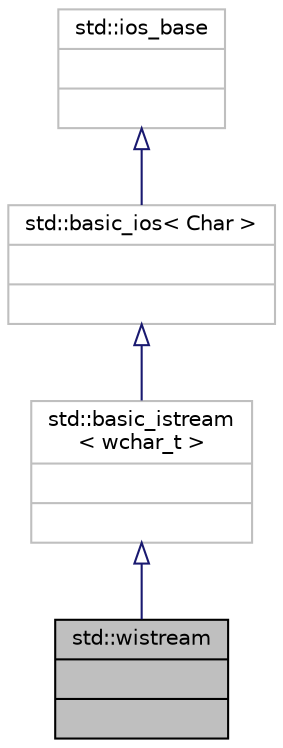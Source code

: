 digraph "std::wistream"
{
  edge [fontname="Helvetica",fontsize="10",labelfontname="Helvetica",labelfontsize="10"];
  node [fontname="Helvetica",fontsize="10",shape=record];
  Node1019 [label="{std::wistream\n||}",height=0.2,width=0.4,color="black", fillcolor="grey75", style="filled", fontcolor="black"];
  Node1020 -> Node1019 [dir="back",color="midnightblue",fontsize="10",style="solid",arrowtail="onormal",fontname="Helvetica"];
  Node1020 [label="{std::basic_istream\l\< wchar_t \>\n||}",height=0.2,width=0.4,color="grey75", fillcolor="white", style="filled",tooltip="STL class "];
  Node1021 -> Node1020 [dir="back",color="midnightblue",fontsize="10",style="solid",arrowtail="onormal",fontname="Helvetica"];
  Node1021 [label="{std::basic_ios\< Char \>\n||}",height=0.2,width=0.4,color="grey75", fillcolor="white", style="filled",tooltip="STL class "];
  Node1022 -> Node1021 [dir="back",color="midnightblue",fontsize="10",style="solid",arrowtail="onormal",fontname="Helvetica"];
  Node1022 [label="{std::ios_base\n||}",height=0.2,width=0.4,color="grey75", fillcolor="white", style="filled",tooltip="STL class "];
}
